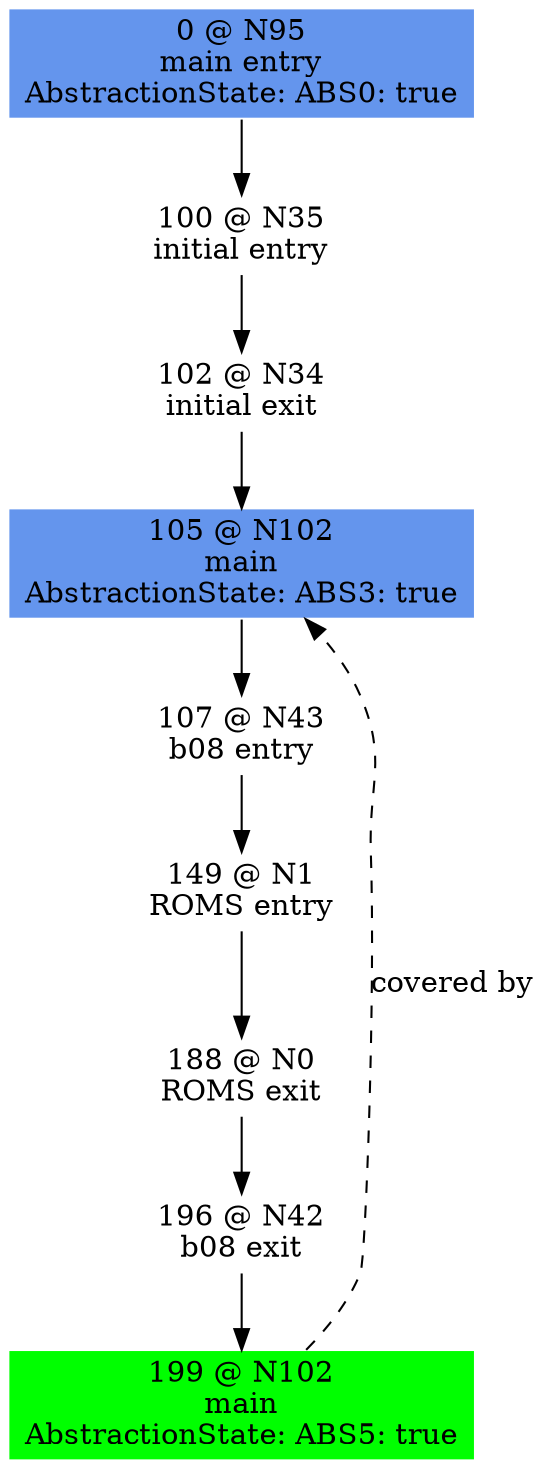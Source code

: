 digraph ARG {
node [style="filled" shape="box" color="white"]
0 [fillcolor="cornflowerblue" label="0 @ N95\nmain entry\nAbstractionState: ABS0: true\n" id="0"]
100 [label="100 @ N35\ninitial entry\n" id="100"]
102 [label="102 @ N34\ninitial exit\n" id="102"]
105 [fillcolor="cornflowerblue" label="105 @ N102\nmain\nAbstractionState: ABS3: true\n" id="105"]
107 [label="107 @ N43\nb08 entry\n" id="107"]
149 [label="149 @ N1\nROMS entry\n" id="149"]
188 [label="188 @ N0\nROMS exit\n" id="188"]
196 [label="196 @ N42\nb08 exit\n" id="196"]
199 [fillcolor="green" label="199 @ N102\nmain\nAbstractionState: ABS5: true\n" id="199"]
0 -> 100 []
100 -> 102 []
102 -> 105 []
199 -> 105 [style="dashed" weight="0" label="covered by"]
105 -> 107 []
107 -> 149 []
149 -> 188 []
188 -> 196 []
196 -> 199 []
}
